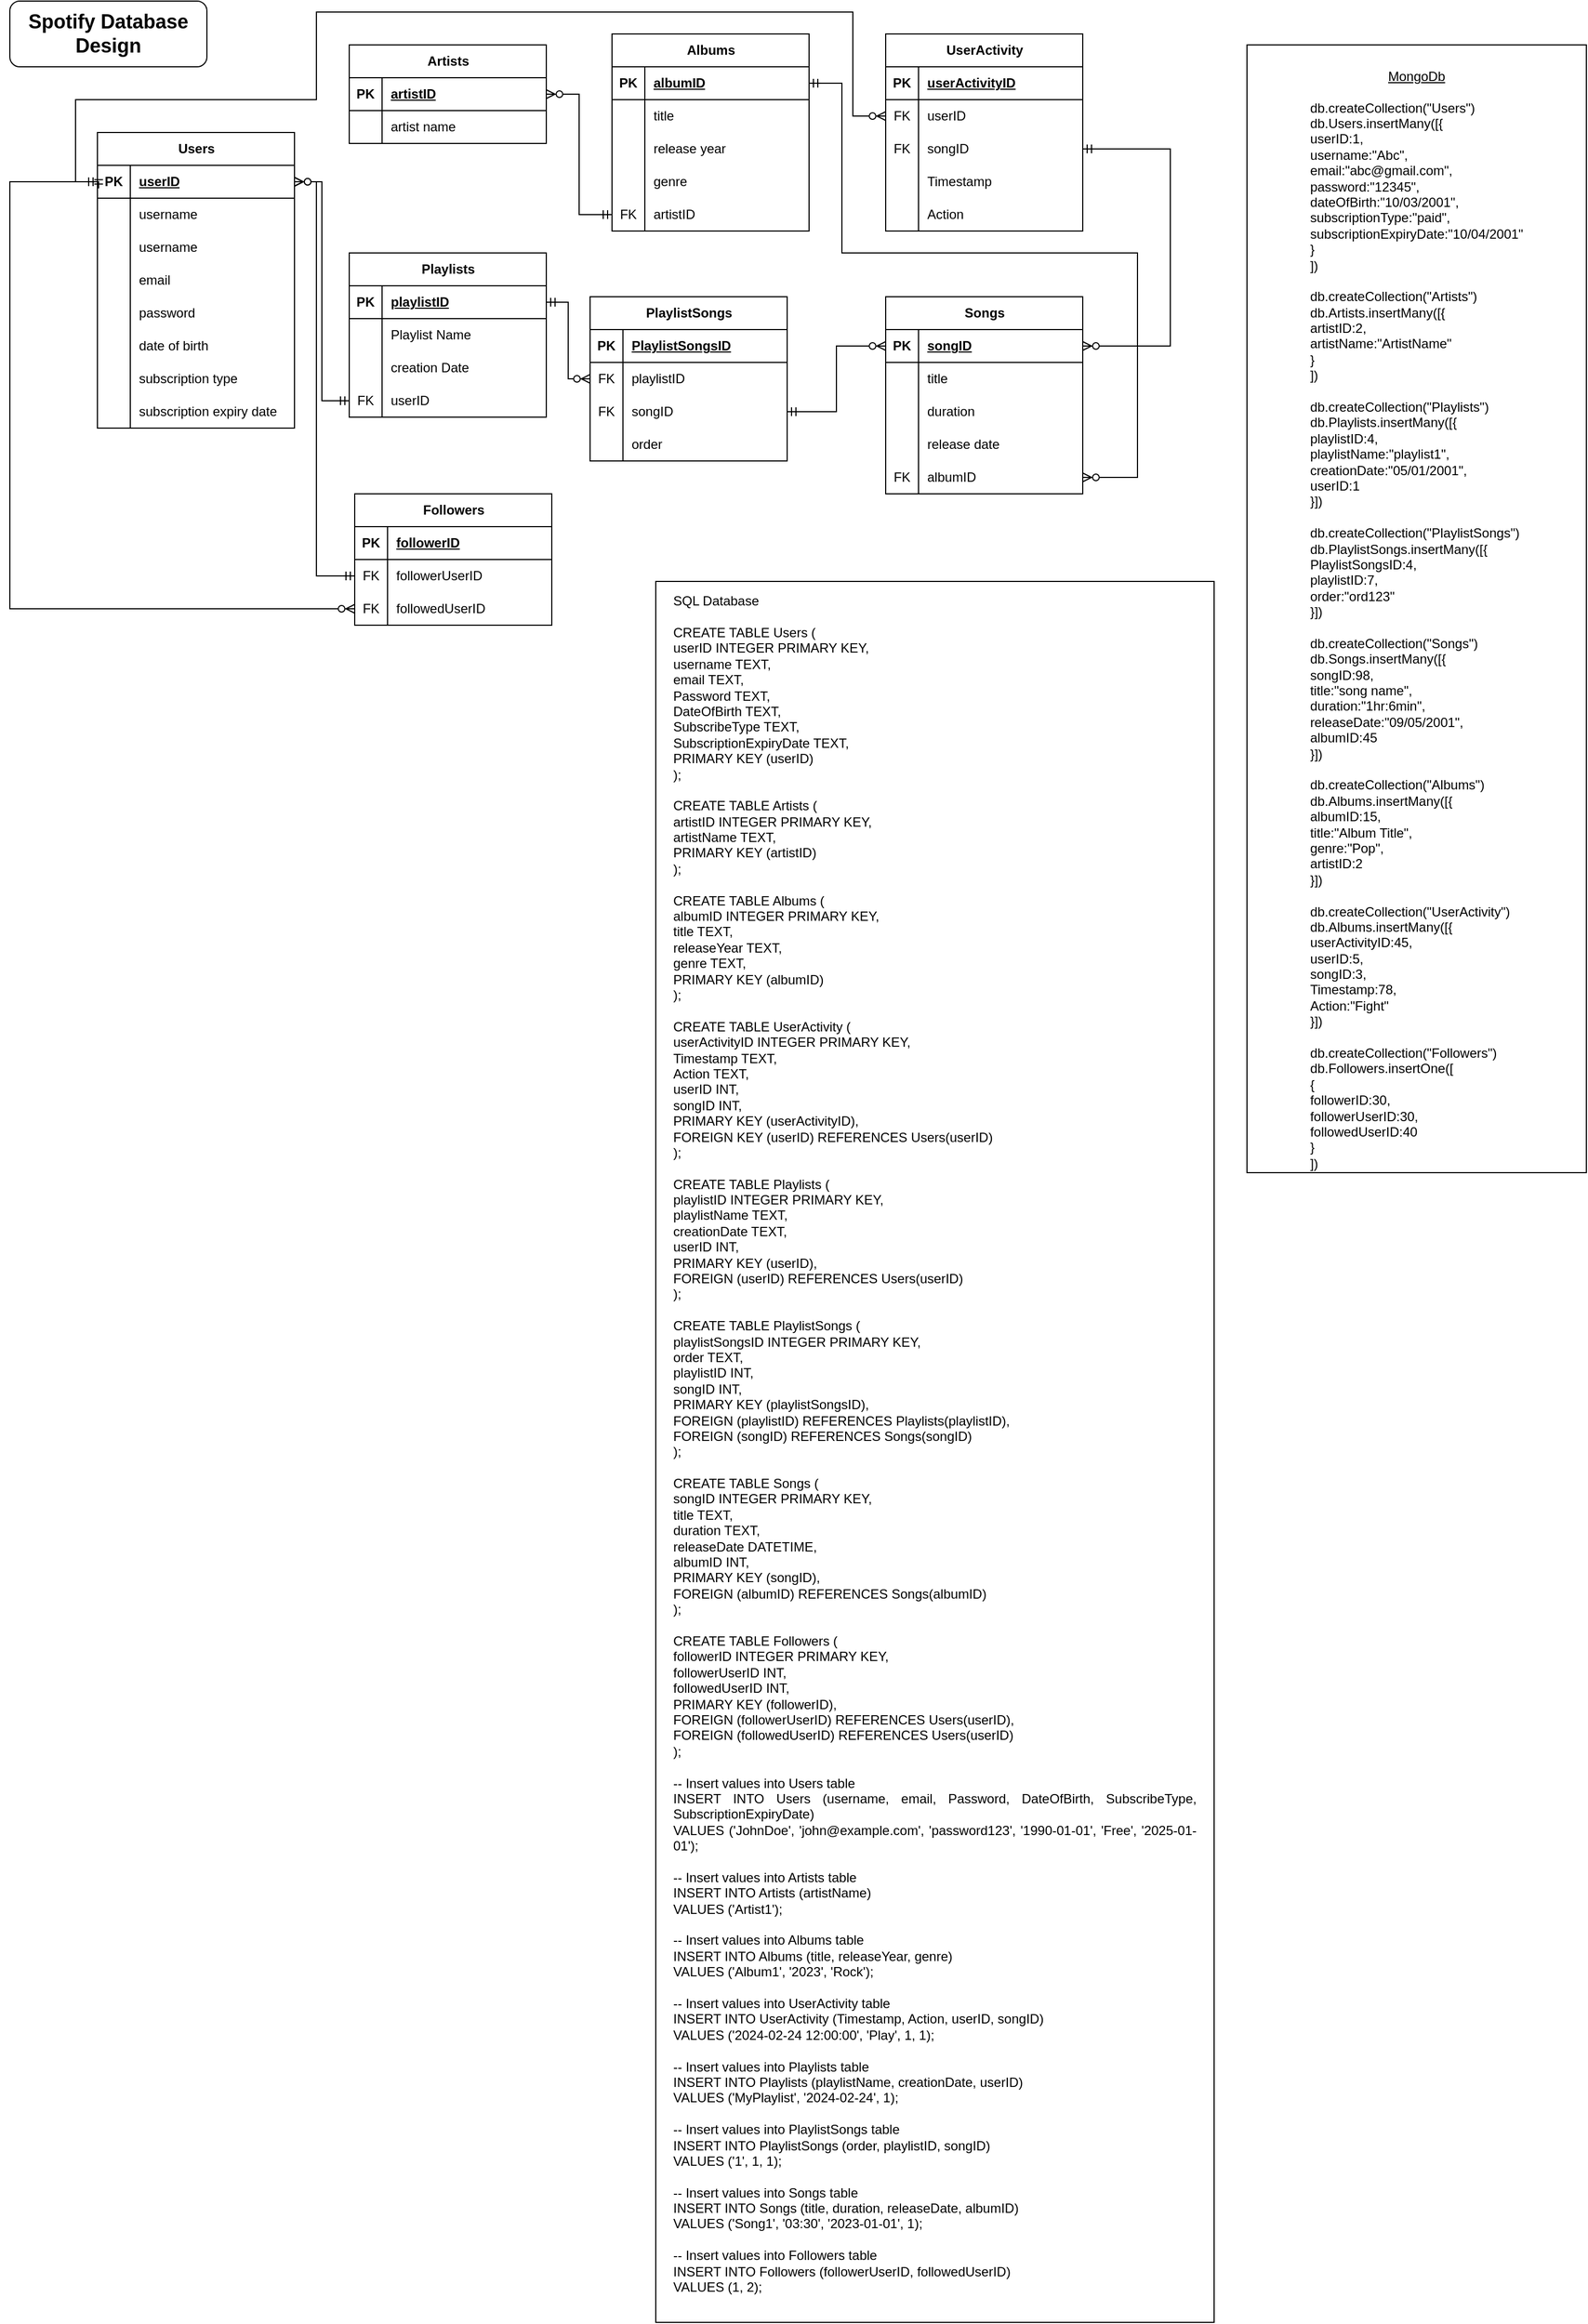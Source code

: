 <mxfile version="23.1.5" type="github">
  <diagram name="Page-1" id="4t8KHsEpkZeZFbgT9ssP">
    <mxGraphModel dx="3565" dy="2632" grid="1" gridSize="10" guides="1" tooltips="1" connect="1" arrows="1" fold="1" page="1" pageScale="1" pageWidth="850" pageHeight="1100" math="0" shadow="0">
      <root>
        <mxCell id="0" />
        <mxCell id="1" parent="0" />
        <mxCell id="dxOIFsozUT0sRsfs0KnF-1" value="" style="rounded=1;whiteSpace=wrap;html=1;" vertex="1" parent="1">
          <mxGeometry x="-1770" y="-2190" width="180" height="60" as="geometry" />
        </mxCell>
        <mxCell id="dxOIFsozUT0sRsfs0KnF-2" value="&lt;b&gt;&lt;font style=&quot;font-size: 18px;&quot;&gt;Spotify Database Design&lt;/font&gt;&lt;/b&gt;" style="text;html=1;align=center;verticalAlign=middle;whiteSpace=wrap;rounded=0;" vertex="1" parent="1">
          <mxGeometry x="-1755" y="-2175" width="150" height="30" as="geometry" />
        </mxCell>
        <mxCell id="dxOIFsozUT0sRsfs0KnF-3" value="Users" style="shape=table;startSize=30;container=1;collapsible=1;childLayout=tableLayout;fixedRows=1;rowLines=0;fontStyle=1;align=center;resizeLast=1;html=1;" vertex="1" parent="1">
          <mxGeometry x="-1690" y="-2070" width="180" height="270" as="geometry" />
        </mxCell>
        <mxCell id="dxOIFsozUT0sRsfs0KnF-4" value="" style="shape=tableRow;horizontal=0;startSize=0;swimlaneHead=0;swimlaneBody=0;fillColor=none;collapsible=0;dropTarget=0;points=[[0,0.5],[1,0.5]];portConstraint=eastwest;top=0;left=0;right=0;bottom=1;" vertex="1" parent="dxOIFsozUT0sRsfs0KnF-3">
          <mxGeometry y="30" width="180" height="30" as="geometry" />
        </mxCell>
        <mxCell id="dxOIFsozUT0sRsfs0KnF-5" value="PK" style="shape=partialRectangle;connectable=0;fillColor=none;top=0;left=0;bottom=0;right=0;fontStyle=1;overflow=hidden;whiteSpace=wrap;html=1;" vertex="1" parent="dxOIFsozUT0sRsfs0KnF-4">
          <mxGeometry width="30" height="30" as="geometry">
            <mxRectangle width="30" height="30" as="alternateBounds" />
          </mxGeometry>
        </mxCell>
        <mxCell id="dxOIFsozUT0sRsfs0KnF-6" value="userID" style="shape=partialRectangle;connectable=0;fillColor=none;top=0;left=0;bottom=0;right=0;align=left;spacingLeft=6;fontStyle=5;overflow=hidden;whiteSpace=wrap;html=1;" vertex="1" parent="dxOIFsozUT0sRsfs0KnF-4">
          <mxGeometry x="30" width="150" height="30" as="geometry">
            <mxRectangle width="150" height="30" as="alternateBounds" />
          </mxGeometry>
        </mxCell>
        <mxCell id="dxOIFsozUT0sRsfs0KnF-137" value="" style="shape=tableRow;horizontal=0;startSize=0;swimlaneHead=0;swimlaneBody=0;fillColor=none;collapsible=0;dropTarget=0;points=[[0,0.5],[1,0.5]];portConstraint=eastwest;top=0;left=0;right=0;bottom=0;" vertex="1" parent="dxOIFsozUT0sRsfs0KnF-3">
          <mxGeometry y="60" width="180" height="30" as="geometry" />
        </mxCell>
        <mxCell id="dxOIFsozUT0sRsfs0KnF-138" value="" style="shape=partialRectangle;connectable=0;fillColor=none;top=0;left=0;bottom=0;right=0;editable=1;overflow=hidden;whiteSpace=wrap;html=1;" vertex="1" parent="dxOIFsozUT0sRsfs0KnF-137">
          <mxGeometry width="30" height="30" as="geometry">
            <mxRectangle width="30" height="30" as="alternateBounds" />
          </mxGeometry>
        </mxCell>
        <mxCell id="dxOIFsozUT0sRsfs0KnF-139" value="username" style="shape=partialRectangle;connectable=0;fillColor=none;top=0;left=0;bottom=0;right=0;align=left;spacingLeft=6;overflow=hidden;whiteSpace=wrap;html=1;" vertex="1" parent="dxOIFsozUT0sRsfs0KnF-137">
          <mxGeometry x="30" width="150" height="30" as="geometry">
            <mxRectangle width="150" height="30" as="alternateBounds" />
          </mxGeometry>
        </mxCell>
        <mxCell id="dxOIFsozUT0sRsfs0KnF-7" value="" style="shape=tableRow;horizontal=0;startSize=0;swimlaneHead=0;swimlaneBody=0;fillColor=none;collapsible=0;dropTarget=0;points=[[0,0.5],[1,0.5]];portConstraint=eastwest;top=0;left=0;right=0;bottom=0;" vertex="1" parent="dxOIFsozUT0sRsfs0KnF-3">
          <mxGeometry y="90" width="180" height="30" as="geometry" />
        </mxCell>
        <mxCell id="dxOIFsozUT0sRsfs0KnF-8" value="" style="shape=partialRectangle;connectable=0;fillColor=none;top=0;left=0;bottom=0;right=0;editable=1;overflow=hidden;whiteSpace=wrap;html=1;" vertex="1" parent="dxOIFsozUT0sRsfs0KnF-7">
          <mxGeometry width="30" height="30" as="geometry">
            <mxRectangle width="30" height="30" as="alternateBounds" />
          </mxGeometry>
        </mxCell>
        <mxCell id="dxOIFsozUT0sRsfs0KnF-9" value="username" style="shape=partialRectangle;connectable=0;fillColor=none;top=0;left=0;bottom=0;right=0;align=left;spacingLeft=6;overflow=hidden;whiteSpace=wrap;html=1;" vertex="1" parent="dxOIFsozUT0sRsfs0KnF-7">
          <mxGeometry x="30" width="150" height="30" as="geometry">
            <mxRectangle width="150" height="30" as="alternateBounds" />
          </mxGeometry>
        </mxCell>
        <mxCell id="dxOIFsozUT0sRsfs0KnF-10" value="" style="shape=tableRow;horizontal=0;startSize=0;swimlaneHead=0;swimlaneBody=0;fillColor=none;collapsible=0;dropTarget=0;points=[[0,0.5],[1,0.5]];portConstraint=eastwest;top=0;left=0;right=0;bottom=0;" vertex="1" parent="dxOIFsozUT0sRsfs0KnF-3">
          <mxGeometry y="120" width="180" height="30" as="geometry" />
        </mxCell>
        <mxCell id="dxOIFsozUT0sRsfs0KnF-11" value="" style="shape=partialRectangle;connectable=0;fillColor=none;top=0;left=0;bottom=0;right=0;editable=1;overflow=hidden;whiteSpace=wrap;html=1;" vertex="1" parent="dxOIFsozUT0sRsfs0KnF-10">
          <mxGeometry width="30" height="30" as="geometry">
            <mxRectangle width="30" height="30" as="alternateBounds" />
          </mxGeometry>
        </mxCell>
        <mxCell id="dxOIFsozUT0sRsfs0KnF-12" value="email" style="shape=partialRectangle;connectable=0;fillColor=none;top=0;left=0;bottom=0;right=0;align=left;spacingLeft=6;overflow=hidden;whiteSpace=wrap;html=1;" vertex="1" parent="dxOIFsozUT0sRsfs0KnF-10">
          <mxGeometry x="30" width="150" height="30" as="geometry">
            <mxRectangle width="150" height="30" as="alternateBounds" />
          </mxGeometry>
        </mxCell>
        <mxCell id="dxOIFsozUT0sRsfs0KnF-13" value="" style="shape=tableRow;horizontal=0;startSize=0;swimlaneHead=0;swimlaneBody=0;fillColor=none;collapsible=0;dropTarget=0;points=[[0,0.5],[1,0.5]];portConstraint=eastwest;top=0;left=0;right=0;bottom=0;" vertex="1" parent="dxOIFsozUT0sRsfs0KnF-3">
          <mxGeometry y="150" width="180" height="30" as="geometry" />
        </mxCell>
        <mxCell id="dxOIFsozUT0sRsfs0KnF-14" value="" style="shape=partialRectangle;connectable=0;fillColor=none;top=0;left=0;bottom=0;right=0;editable=1;overflow=hidden;whiteSpace=wrap;html=1;" vertex="1" parent="dxOIFsozUT0sRsfs0KnF-13">
          <mxGeometry width="30" height="30" as="geometry">
            <mxRectangle width="30" height="30" as="alternateBounds" />
          </mxGeometry>
        </mxCell>
        <mxCell id="dxOIFsozUT0sRsfs0KnF-15" value="password" style="shape=partialRectangle;connectable=0;fillColor=none;top=0;left=0;bottom=0;right=0;align=left;spacingLeft=6;overflow=hidden;whiteSpace=wrap;html=1;" vertex="1" parent="dxOIFsozUT0sRsfs0KnF-13">
          <mxGeometry x="30" width="150" height="30" as="geometry">
            <mxRectangle width="150" height="30" as="alternateBounds" />
          </mxGeometry>
        </mxCell>
        <mxCell id="dxOIFsozUT0sRsfs0KnF-16" value="" style="shape=tableRow;horizontal=0;startSize=0;swimlaneHead=0;swimlaneBody=0;fillColor=none;collapsible=0;dropTarget=0;points=[[0,0.5],[1,0.5]];portConstraint=eastwest;top=0;left=0;right=0;bottom=0;" vertex="1" parent="dxOIFsozUT0sRsfs0KnF-3">
          <mxGeometry y="180" width="180" height="30" as="geometry" />
        </mxCell>
        <mxCell id="dxOIFsozUT0sRsfs0KnF-17" value="" style="shape=partialRectangle;connectable=0;fillColor=none;top=0;left=0;bottom=0;right=0;editable=1;overflow=hidden;whiteSpace=wrap;html=1;" vertex="1" parent="dxOIFsozUT0sRsfs0KnF-16">
          <mxGeometry width="30" height="30" as="geometry">
            <mxRectangle width="30" height="30" as="alternateBounds" />
          </mxGeometry>
        </mxCell>
        <mxCell id="dxOIFsozUT0sRsfs0KnF-18" value="date of birth" style="shape=partialRectangle;connectable=0;fillColor=none;top=0;left=0;bottom=0;right=0;align=left;spacingLeft=6;overflow=hidden;whiteSpace=wrap;html=1;" vertex="1" parent="dxOIFsozUT0sRsfs0KnF-16">
          <mxGeometry x="30" width="150" height="30" as="geometry">
            <mxRectangle width="150" height="30" as="alternateBounds" />
          </mxGeometry>
        </mxCell>
        <mxCell id="dxOIFsozUT0sRsfs0KnF-19" value="" style="shape=tableRow;horizontal=0;startSize=0;swimlaneHead=0;swimlaneBody=0;fillColor=none;collapsible=0;dropTarget=0;points=[[0,0.5],[1,0.5]];portConstraint=eastwest;top=0;left=0;right=0;bottom=0;" vertex="1" parent="dxOIFsozUT0sRsfs0KnF-3">
          <mxGeometry y="210" width="180" height="30" as="geometry" />
        </mxCell>
        <mxCell id="dxOIFsozUT0sRsfs0KnF-20" value="" style="shape=partialRectangle;connectable=0;fillColor=none;top=0;left=0;bottom=0;right=0;editable=1;overflow=hidden;whiteSpace=wrap;html=1;" vertex="1" parent="dxOIFsozUT0sRsfs0KnF-19">
          <mxGeometry width="30" height="30" as="geometry">
            <mxRectangle width="30" height="30" as="alternateBounds" />
          </mxGeometry>
        </mxCell>
        <mxCell id="dxOIFsozUT0sRsfs0KnF-21" value="subscription type" style="shape=partialRectangle;connectable=0;fillColor=none;top=0;left=0;bottom=0;right=0;align=left;spacingLeft=6;overflow=hidden;whiteSpace=wrap;html=1;" vertex="1" parent="dxOIFsozUT0sRsfs0KnF-19">
          <mxGeometry x="30" width="150" height="30" as="geometry">
            <mxRectangle width="150" height="30" as="alternateBounds" />
          </mxGeometry>
        </mxCell>
        <mxCell id="dxOIFsozUT0sRsfs0KnF-22" value="" style="shape=tableRow;horizontal=0;startSize=0;swimlaneHead=0;swimlaneBody=0;fillColor=none;collapsible=0;dropTarget=0;points=[[0,0.5],[1,0.5]];portConstraint=eastwest;top=0;left=0;right=0;bottom=0;" vertex="1" parent="dxOIFsozUT0sRsfs0KnF-3">
          <mxGeometry y="240" width="180" height="30" as="geometry" />
        </mxCell>
        <mxCell id="dxOIFsozUT0sRsfs0KnF-23" value="" style="shape=partialRectangle;connectable=0;fillColor=none;top=0;left=0;bottom=0;right=0;editable=1;overflow=hidden;whiteSpace=wrap;html=1;" vertex="1" parent="dxOIFsozUT0sRsfs0KnF-22">
          <mxGeometry width="30" height="30" as="geometry">
            <mxRectangle width="30" height="30" as="alternateBounds" />
          </mxGeometry>
        </mxCell>
        <mxCell id="dxOIFsozUT0sRsfs0KnF-24" value="subscription expiry date" style="shape=partialRectangle;connectable=0;fillColor=none;top=0;left=0;bottom=0;right=0;align=left;spacingLeft=6;overflow=hidden;whiteSpace=wrap;html=1;" vertex="1" parent="dxOIFsozUT0sRsfs0KnF-22">
          <mxGeometry x="30" width="150" height="30" as="geometry">
            <mxRectangle width="150" height="30" as="alternateBounds" />
          </mxGeometry>
        </mxCell>
        <mxCell id="dxOIFsozUT0sRsfs0KnF-25" value="Artists" style="shape=table;startSize=30;container=1;collapsible=1;childLayout=tableLayout;fixedRows=1;rowLines=0;fontStyle=1;align=center;resizeLast=1;html=1;" vertex="1" parent="1">
          <mxGeometry x="-1460" y="-2150" width="180" height="90" as="geometry" />
        </mxCell>
        <mxCell id="dxOIFsozUT0sRsfs0KnF-26" value="" style="shape=tableRow;horizontal=0;startSize=0;swimlaneHead=0;swimlaneBody=0;fillColor=none;collapsible=0;dropTarget=0;points=[[0,0.5],[1,0.5]];portConstraint=eastwest;top=0;left=0;right=0;bottom=1;" vertex="1" parent="dxOIFsozUT0sRsfs0KnF-25">
          <mxGeometry y="30" width="180" height="30" as="geometry" />
        </mxCell>
        <mxCell id="dxOIFsozUT0sRsfs0KnF-27" value="PK" style="shape=partialRectangle;connectable=0;fillColor=none;top=0;left=0;bottom=0;right=0;fontStyle=1;overflow=hidden;whiteSpace=wrap;html=1;" vertex="1" parent="dxOIFsozUT0sRsfs0KnF-26">
          <mxGeometry width="30" height="30" as="geometry">
            <mxRectangle width="30" height="30" as="alternateBounds" />
          </mxGeometry>
        </mxCell>
        <mxCell id="dxOIFsozUT0sRsfs0KnF-28" value="artistID" style="shape=partialRectangle;connectable=0;fillColor=none;top=0;left=0;bottom=0;right=0;align=left;spacingLeft=6;fontStyle=5;overflow=hidden;whiteSpace=wrap;html=1;" vertex="1" parent="dxOIFsozUT0sRsfs0KnF-26">
          <mxGeometry x="30" width="150" height="30" as="geometry">
            <mxRectangle width="150" height="30" as="alternateBounds" />
          </mxGeometry>
        </mxCell>
        <mxCell id="dxOIFsozUT0sRsfs0KnF-29" value="" style="shape=tableRow;horizontal=0;startSize=0;swimlaneHead=0;swimlaneBody=0;fillColor=none;collapsible=0;dropTarget=0;points=[[0,0.5],[1,0.5]];portConstraint=eastwest;top=0;left=0;right=0;bottom=0;" vertex="1" parent="dxOIFsozUT0sRsfs0KnF-25">
          <mxGeometry y="60" width="180" height="30" as="geometry" />
        </mxCell>
        <mxCell id="dxOIFsozUT0sRsfs0KnF-30" value="" style="shape=partialRectangle;connectable=0;fillColor=none;top=0;left=0;bottom=0;right=0;editable=1;overflow=hidden;whiteSpace=wrap;html=1;" vertex="1" parent="dxOIFsozUT0sRsfs0KnF-29">
          <mxGeometry width="30" height="30" as="geometry">
            <mxRectangle width="30" height="30" as="alternateBounds" />
          </mxGeometry>
        </mxCell>
        <mxCell id="dxOIFsozUT0sRsfs0KnF-31" value="artist name" style="shape=partialRectangle;connectable=0;fillColor=none;top=0;left=0;bottom=0;right=0;align=left;spacingLeft=6;overflow=hidden;whiteSpace=wrap;html=1;" vertex="1" parent="dxOIFsozUT0sRsfs0KnF-29">
          <mxGeometry x="30" width="150" height="30" as="geometry">
            <mxRectangle width="150" height="30" as="alternateBounds" />
          </mxGeometry>
        </mxCell>
        <mxCell id="dxOIFsozUT0sRsfs0KnF-38" value="Albums" style="shape=table;startSize=30;container=1;collapsible=1;childLayout=tableLayout;fixedRows=1;rowLines=0;fontStyle=1;align=center;resizeLast=1;html=1;" vertex="1" parent="1">
          <mxGeometry x="-1220" y="-2160" width="180" height="180" as="geometry" />
        </mxCell>
        <mxCell id="dxOIFsozUT0sRsfs0KnF-39" value="" style="shape=tableRow;horizontal=0;startSize=0;swimlaneHead=0;swimlaneBody=0;fillColor=none;collapsible=0;dropTarget=0;points=[[0,0.5],[1,0.5]];portConstraint=eastwest;top=0;left=0;right=0;bottom=1;" vertex="1" parent="dxOIFsozUT0sRsfs0KnF-38">
          <mxGeometry y="30" width="180" height="30" as="geometry" />
        </mxCell>
        <mxCell id="dxOIFsozUT0sRsfs0KnF-40" value="PK" style="shape=partialRectangle;connectable=0;fillColor=none;top=0;left=0;bottom=0;right=0;fontStyle=1;overflow=hidden;whiteSpace=wrap;html=1;" vertex="1" parent="dxOIFsozUT0sRsfs0KnF-39">
          <mxGeometry width="30" height="30" as="geometry">
            <mxRectangle width="30" height="30" as="alternateBounds" />
          </mxGeometry>
        </mxCell>
        <mxCell id="dxOIFsozUT0sRsfs0KnF-41" value="albumID" style="shape=partialRectangle;connectable=0;fillColor=none;top=0;left=0;bottom=0;right=0;align=left;spacingLeft=6;fontStyle=5;overflow=hidden;whiteSpace=wrap;html=1;" vertex="1" parent="dxOIFsozUT0sRsfs0KnF-39">
          <mxGeometry x="30" width="150" height="30" as="geometry">
            <mxRectangle width="150" height="30" as="alternateBounds" />
          </mxGeometry>
        </mxCell>
        <mxCell id="dxOIFsozUT0sRsfs0KnF-42" value="" style="shape=tableRow;horizontal=0;startSize=0;swimlaneHead=0;swimlaneBody=0;fillColor=none;collapsible=0;dropTarget=0;points=[[0,0.5],[1,0.5]];portConstraint=eastwest;top=0;left=0;right=0;bottom=0;" vertex="1" parent="dxOIFsozUT0sRsfs0KnF-38">
          <mxGeometry y="60" width="180" height="30" as="geometry" />
        </mxCell>
        <mxCell id="dxOIFsozUT0sRsfs0KnF-43" value="" style="shape=partialRectangle;connectable=0;fillColor=none;top=0;left=0;bottom=0;right=0;editable=1;overflow=hidden;whiteSpace=wrap;html=1;" vertex="1" parent="dxOIFsozUT0sRsfs0KnF-42">
          <mxGeometry width="30" height="30" as="geometry">
            <mxRectangle width="30" height="30" as="alternateBounds" />
          </mxGeometry>
        </mxCell>
        <mxCell id="dxOIFsozUT0sRsfs0KnF-44" value="title&amp;nbsp;" style="shape=partialRectangle;connectable=0;fillColor=none;top=0;left=0;bottom=0;right=0;align=left;spacingLeft=6;overflow=hidden;whiteSpace=wrap;html=1;" vertex="1" parent="dxOIFsozUT0sRsfs0KnF-42">
          <mxGeometry x="30" width="150" height="30" as="geometry">
            <mxRectangle width="150" height="30" as="alternateBounds" />
          </mxGeometry>
        </mxCell>
        <mxCell id="dxOIFsozUT0sRsfs0KnF-45" value="" style="shape=tableRow;horizontal=0;startSize=0;swimlaneHead=0;swimlaneBody=0;fillColor=none;collapsible=0;dropTarget=0;points=[[0,0.5],[1,0.5]];portConstraint=eastwest;top=0;left=0;right=0;bottom=0;" vertex="1" parent="dxOIFsozUT0sRsfs0KnF-38">
          <mxGeometry y="90" width="180" height="30" as="geometry" />
        </mxCell>
        <mxCell id="dxOIFsozUT0sRsfs0KnF-46" value="" style="shape=partialRectangle;connectable=0;fillColor=none;top=0;left=0;bottom=0;right=0;editable=1;overflow=hidden;whiteSpace=wrap;html=1;" vertex="1" parent="dxOIFsozUT0sRsfs0KnF-45">
          <mxGeometry width="30" height="30" as="geometry">
            <mxRectangle width="30" height="30" as="alternateBounds" />
          </mxGeometry>
        </mxCell>
        <mxCell id="dxOIFsozUT0sRsfs0KnF-47" value="release year" style="shape=partialRectangle;connectable=0;fillColor=none;top=0;left=0;bottom=0;right=0;align=left;spacingLeft=6;overflow=hidden;whiteSpace=wrap;html=1;" vertex="1" parent="dxOIFsozUT0sRsfs0KnF-45">
          <mxGeometry x="30" width="150" height="30" as="geometry">
            <mxRectangle width="150" height="30" as="alternateBounds" />
          </mxGeometry>
        </mxCell>
        <mxCell id="dxOIFsozUT0sRsfs0KnF-48" value="" style="shape=tableRow;horizontal=0;startSize=0;swimlaneHead=0;swimlaneBody=0;fillColor=none;collapsible=0;dropTarget=0;points=[[0,0.5],[1,0.5]];portConstraint=eastwest;top=0;left=0;right=0;bottom=0;" vertex="1" parent="dxOIFsozUT0sRsfs0KnF-38">
          <mxGeometry y="120" width="180" height="30" as="geometry" />
        </mxCell>
        <mxCell id="dxOIFsozUT0sRsfs0KnF-49" value="" style="shape=partialRectangle;connectable=0;fillColor=none;top=0;left=0;bottom=0;right=0;editable=1;overflow=hidden;whiteSpace=wrap;html=1;" vertex="1" parent="dxOIFsozUT0sRsfs0KnF-48">
          <mxGeometry width="30" height="30" as="geometry">
            <mxRectangle width="30" height="30" as="alternateBounds" />
          </mxGeometry>
        </mxCell>
        <mxCell id="dxOIFsozUT0sRsfs0KnF-50" value="genre" style="shape=partialRectangle;connectable=0;fillColor=none;top=0;left=0;bottom=0;right=0;align=left;spacingLeft=6;overflow=hidden;whiteSpace=wrap;html=1;" vertex="1" parent="dxOIFsozUT0sRsfs0KnF-48">
          <mxGeometry x="30" width="150" height="30" as="geometry">
            <mxRectangle width="150" height="30" as="alternateBounds" />
          </mxGeometry>
        </mxCell>
        <mxCell id="dxOIFsozUT0sRsfs0KnF-51" value="" style="shape=tableRow;horizontal=0;startSize=0;swimlaneHead=0;swimlaneBody=0;fillColor=none;collapsible=0;dropTarget=0;points=[[0,0.5],[1,0.5]];portConstraint=eastwest;top=0;left=0;right=0;bottom=0;" vertex="1" parent="dxOIFsozUT0sRsfs0KnF-38">
          <mxGeometry y="150" width="180" height="30" as="geometry" />
        </mxCell>
        <mxCell id="dxOIFsozUT0sRsfs0KnF-52" value="FK" style="shape=partialRectangle;connectable=0;fillColor=none;top=0;left=0;bottom=0;right=0;editable=1;overflow=hidden;whiteSpace=wrap;html=1;" vertex="1" parent="dxOIFsozUT0sRsfs0KnF-51">
          <mxGeometry width="30" height="30" as="geometry">
            <mxRectangle width="30" height="30" as="alternateBounds" />
          </mxGeometry>
        </mxCell>
        <mxCell id="dxOIFsozUT0sRsfs0KnF-53" value="artistID" style="shape=partialRectangle;connectable=0;fillColor=none;top=0;left=0;bottom=0;right=0;align=left;spacingLeft=6;overflow=hidden;whiteSpace=wrap;html=1;" vertex="1" parent="dxOIFsozUT0sRsfs0KnF-51">
          <mxGeometry x="30" width="150" height="30" as="geometry">
            <mxRectangle width="150" height="30" as="alternateBounds" />
          </mxGeometry>
        </mxCell>
        <mxCell id="dxOIFsozUT0sRsfs0KnF-54" value="Songs" style="shape=table;startSize=30;container=1;collapsible=1;childLayout=tableLayout;fixedRows=1;rowLines=0;fontStyle=1;align=center;resizeLast=1;html=1;" vertex="1" parent="1">
          <mxGeometry x="-970" y="-1920" width="180" height="180" as="geometry" />
        </mxCell>
        <mxCell id="dxOIFsozUT0sRsfs0KnF-55" value="" style="shape=tableRow;horizontal=0;startSize=0;swimlaneHead=0;swimlaneBody=0;fillColor=none;collapsible=0;dropTarget=0;points=[[0,0.5],[1,0.5]];portConstraint=eastwest;top=0;left=0;right=0;bottom=1;" vertex="1" parent="dxOIFsozUT0sRsfs0KnF-54">
          <mxGeometry y="30" width="180" height="30" as="geometry" />
        </mxCell>
        <mxCell id="dxOIFsozUT0sRsfs0KnF-56" value="PK" style="shape=partialRectangle;connectable=0;fillColor=none;top=0;left=0;bottom=0;right=0;fontStyle=1;overflow=hidden;whiteSpace=wrap;html=1;" vertex="1" parent="dxOIFsozUT0sRsfs0KnF-55">
          <mxGeometry width="30" height="30" as="geometry">
            <mxRectangle width="30" height="30" as="alternateBounds" />
          </mxGeometry>
        </mxCell>
        <mxCell id="dxOIFsozUT0sRsfs0KnF-57" value="songID" style="shape=partialRectangle;connectable=0;fillColor=none;top=0;left=0;bottom=0;right=0;align=left;spacingLeft=6;fontStyle=5;overflow=hidden;whiteSpace=wrap;html=1;" vertex="1" parent="dxOIFsozUT0sRsfs0KnF-55">
          <mxGeometry x="30" width="150" height="30" as="geometry">
            <mxRectangle width="150" height="30" as="alternateBounds" />
          </mxGeometry>
        </mxCell>
        <mxCell id="dxOIFsozUT0sRsfs0KnF-58" value="" style="shape=tableRow;horizontal=0;startSize=0;swimlaneHead=0;swimlaneBody=0;fillColor=none;collapsible=0;dropTarget=0;points=[[0,0.5],[1,0.5]];portConstraint=eastwest;top=0;left=0;right=0;bottom=0;" vertex="1" parent="dxOIFsozUT0sRsfs0KnF-54">
          <mxGeometry y="60" width="180" height="30" as="geometry" />
        </mxCell>
        <mxCell id="dxOIFsozUT0sRsfs0KnF-59" value="" style="shape=partialRectangle;connectable=0;fillColor=none;top=0;left=0;bottom=0;right=0;editable=1;overflow=hidden;whiteSpace=wrap;html=1;" vertex="1" parent="dxOIFsozUT0sRsfs0KnF-58">
          <mxGeometry width="30" height="30" as="geometry">
            <mxRectangle width="30" height="30" as="alternateBounds" />
          </mxGeometry>
        </mxCell>
        <mxCell id="dxOIFsozUT0sRsfs0KnF-60" value="title" style="shape=partialRectangle;connectable=0;fillColor=none;top=0;left=0;bottom=0;right=0;align=left;spacingLeft=6;overflow=hidden;whiteSpace=wrap;html=1;" vertex="1" parent="dxOIFsozUT0sRsfs0KnF-58">
          <mxGeometry x="30" width="150" height="30" as="geometry">
            <mxRectangle width="150" height="30" as="alternateBounds" />
          </mxGeometry>
        </mxCell>
        <mxCell id="dxOIFsozUT0sRsfs0KnF-61" value="" style="shape=tableRow;horizontal=0;startSize=0;swimlaneHead=0;swimlaneBody=0;fillColor=none;collapsible=0;dropTarget=0;points=[[0,0.5],[1,0.5]];portConstraint=eastwest;top=0;left=0;right=0;bottom=0;" vertex="1" parent="dxOIFsozUT0sRsfs0KnF-54">
          <mxGeometry y="90" width="180" height="30" as="geometry" />
        </mxCell>
        <mxCell id="dxOIFsozUT0sRsfs0KnF-62" value="" style="shape=partialRectangle;connectable=0;fillColor=none;top=0;left=0;bottom=0;right=0;editable=1;overflow=hidden;whiteSpace=wrap;html=1;" vertex="1" parent="dxOIFsozUT0sRsfs0KnF-61">
          <mxGeometry width="30" height="30" as="geometry">
            <mxRectangle width="30" height="30" as="alternateBounds" />
          </mxGeometry>
        </mxCell>
        <mxCell id="dxOIFsozUT0sRsfs0KnF-63" value="duration" style="shape=partialRectangle;connectable=0;fillColor=none;top=0;left=0;bottom=0;right=0;align=left;spacingLeft=6;overflow=hidden;whiteSpace=wrap;html=1;" vertex="1" parent="dxOIFsozUT0sRsfs0KnF-61">
          <mxGeometry x="30" width="150" height="30" as="geometry">
            <mxRectangle width="150" height="30" as="alternateBounds" />
          </mxGeometry>
        </mxCell>
        <mxCell id="dxOIFsozUT0sRsfs0KnF-64" value="" style="shape=tableRow;horizontal=0;startSize=0;swimlaneHead=0;swimlaneBody=0;fillColor=none;collapsible=0;dropTarget=0;points=[[0,0.5],[1,0.5]];portConstraint=eastwest;top=0;left=0;right=0;bottom=0;" vertex="1" parent="dxOIFsozUT0sRsfs0KnF-54">
          <mxGeometry y="120" width="180" height="30" as="geometry" />
        </mxCell>
        <mxCell id="dxOIFsozUT0sRsfs0KnF-65" value="" style="shape=partialRectangle;connectable=0;fillColor=none;top=0;left=0;bottom=0;right=0;editable=1;overflow=hidden;whiteSpace=wrap;html=1;" vertex="1" parent="dxOIFsozUT0sRsfs0KnF-64">
          <mxGeometry width="30" height="30" as="geometry">
            <mxRectangle width="30" height="30" as="alternateBounds" />
          </mxGeometry>
        </mxCell>
        <mxCell id="dxOIFsozUT0sRsfs0KnF-66" value="release date" style="shape=partialRectangle;connectable=0;fillColor=none;top=0;left=0;bottom=0;right=0;align=left;spacingLeft=6;overflow=hidden;whiteSpace=wrap;html=1;" vertex="1" parent="dxOIFsozUT0sRsfs0KnF-64">
          <mxGeometry x="30" width="150" height="30" as="geometry">
            <mxRectangle width="150" height="30" as="alternateBounds" />
          </mxGeometry>
        </mxCell>
        <mxCell id="dxOIFsozUT0sRsfs0KnF-67" value="" style="shape=tableRow;horizontal=0;startSize=0;swimlaneHead=0;swimlaneBody=0;fillColor=none;collapsible=0;dropTarget=0;points=[[0,0.5],[1,0.5]];portConstraint=eastwest;top=0;left=0;right=0;bottom=0;" vertex="1" parent="dxOIFsozUT0sRsfs0KnF-54">
          <mxGeometry y="150" width="180" height="30" as="geometry" />
        </mxCell>
        <mxCell id="dxOIFsozUT0sRsfs0KnF-68" value="FK" style="shape=partialRectangle;connectable=0;fillColor=none;top=0;left=0;bottom=0;right=0;editable=1;overflow=hidden;whiteSpace=wrap;html=1;" vertex="1" parent="dxOIFsozUT0sRsfs0KnF-67">
          <mxGeometry width="30" height="30" as="geometry">
            <mxRectangle width="30" height="30" as="alternateBounds" />
          </mxGeometry>
        </mxCell>
        <mxCell id="dxOIFsozUT0sRsfs0KnF-69" value="albumID" style="shape=partialRectangle;connectable=0;fillColor=none;top=0;left=0;bottom=0;right=0;align=left;spacingLeft=6;overflow=hidden;whiteSpace=wrap;html=1;" vertex="1" parent="dxOIFsozUT0sRsfs0KnF-67">
          <mxGeometry x="30" width="150" height="30" as="geometry">
            <mxRectangle width="150" height="30" as="alternateBounds" />
          </mxGeometry>
        </mxCell>
        <mxCell id="dxOIFsozUT0sRsfs0KnF-70" value="Playlists" style="shape=table;startSize=30;container=1;collapsible=1;childLayout=tableLayout;fixedRows=1;rowLines=0;fontStyle=1;align=center;resizeLast=1;html=1;" vertex="1" parent="1">
          <mxGeometry x="-1460" y="-1960" width="180" height="150" as="geometry" />
        </mxCell>
        <mxCell id="dxOIFsozUT0sRsfs0KnF-71" value="" style="shape=tableRow;horizontal=0;startSize=0;swimlaneHead=0;swimlaneBody=0;fillColor=none;collapsible=0;dropTarget=0;points=[[0,0.5],[1,0.5]];portConstraint=eastwest;top=0;left=0;right=0;bottom=1;" vertex="1" parent="dxOIFsozUT0sRsfs0KnF-70">
          <mxGeometry y="30" width="180" height="30" as="geometry" />
        </mxCell>
        <mxCell id="dxOIFsozUT0sRsfs0KnF-72" value="PK" style="shape=partialRectangle;connectable=0;fillColor=none;top=0;left=0;bottom=0;right=0;fontStyle=1;overflow=hidden;whiteSpace=wrap;html=1;" vertex="1" parent="dxOIFsozUT0sRsfs0KnF-71">
          <mxGeometry width="30" height="30" as="geometry">
            <mxRectangle width="30" height="30" as="alternateBounds" />
          </mxGeometry>
        </mxCell>
        <mxCell id="dxOIFsozUT0sRsfs0KnF-73" value="playlistID" style="shape=partialRectangle;connectable=0;fillColor=none;top=0;left=0;bottom=0;right=0;align=left;spacingLeft=6;fontStyle=5;overflow=hidden;whiteSpace=wrap;html=1;" vertex="1" parent="dxOIFsozUT0sRsfs0KnF-71">
          <mxGeometry x="30" width="150" height="30" as="geometry">
            <mxRectangle width="150" height="30" as="alternateBounds" />
          </mxGeometry>
        </mxCell>
        <mxCell id="dxOIFsozUT0sRsfs0KnF-74" value="" style="shape=tableRow;horizontal=0;startSize=0;swimlaneHead=0;swimlaneBody=0;fillColor=none;collapsible=0;dropTarget=0;points=[[0,0.5],[1,0.5]];portConstraint=eastwest;top=0;left=0;right=0;bottom=0;" vertex="1" parent="dxOIFsozUT0sRsfs0KnF-70">
          <mxGeometry y="60" width="180" height="30" as="geometry" />
        </mxCell>
        <mxCell id="dxOIFsozUT0sRsfs0KnF-75" value="" style="shape=partialRectangle;connectable=0;fillColor=none;top=0;left=0;bottom=0;right=0;editable=1;overflow=hidden;whiteSpace=wrap;html=1;" vertex="1" parent="dxOIFsozUT0sRsfs0KnF-74">
          <mxGeometry width="30" height="30" as="geometry">
            <mxRectangle width="30" height="30" as="alternateBounds" />
          </mxGeometry>
        </mxCell>
        <mxCell id="dxOIFsozUT0sRsfs0KnF-76" value="Playlist Name" style="shape=partialRectangle;connectable=0;fillColor=none;top=0;left=0;bottom=0;right=0;align=left;spacingLeft=6;overflow=hidden;whiteSpace=wrap;html=1;" vertex="1" parent="dxOIFsozUT0sRsfs0KnF-74">
          <mxGeometry x="30" width="150" height="30" as="geometry">
            <mxRectangle width="150" height="30" as="alternateBounds" />
          </mxGeometry>
        </mxCell>
        <mxCell id="dxOIFsozUT0sRsfs0KnF-77" value="" style="shape=tableRow;horizontal=0;startSize=0;swimlaneHead=0;swimlaneBody=0;fillColor=none;collapsible=0;dropTarget=0;points=[[0,0.5],[1,0.5]];portConstraint=eastwest;top=0;left=0;right=0;bottom=0;" vertex="1" parent="dxOIFsozUT0sRsfs0KnF-70">
          <mxGeometry y="90" width="180" height="30" as="geometry" />
        </mxCell>
        <mxCell id="dxOIFsozUT0sRsfs0KnF-78" value="" style="shape=partialRectangle;connectable=0;fillColor=none;top=0;left=0;bottom=0;right=0;editable=1;overflow=hidden;whiteSpace=wrap;html=1;" vertex="1" parent="dxOIFsozUT0sRsfs0KnF-77">
          <mxGeometry width="30" height="30" as="geometry">
            <mxRectangle width="30" height="30" as="alternateBounds" />
          </mxGeometry>
        </mxCell>
        <mxCell id="dxOIFsozUT0sRsfs0KnF-79" value="creation Date" style="shape=partialRectangle;connectable=0;fillColor=none;top=0;left=0;bottom=0;right=0;align=left;spacingLeft=6;overflow=hidden;whiteSpace=wrap;html=1;" vertex="1" parent="dxOIFsozUT0sRsfs0KnF-77">
          <mxGeometry x="30" width="150" height="30" as="geometry">
            <mxRectangle width="150" height="30" as="alternateBounds" />
          </mxGeometry>
        </mxCell>
        <mxCell id="dxOIFsozUT0sRsfs0KnF-80" value="" style="shape=tableRow;horizontal=0;startSize=0;swimlaneHead=0;swimlaneBody=0;fillColor=none;collapsible=0;dropTarget=0;points=[[0,0.5],[1,0.5]];portConstraint=eastwest;top=0;left=0;right=0;bottom=0;" vertex="1" parent="dxOIFsozUT0sRsfs0KnF-70">
          <mxGeometry y="120" width="180" height="30" as="geometry" />
        </mxCell>
        <mxCell id="dxOIFsozUT0sRsfs0KnF-81" value="FK" style="shape=partialRectangle;connectable=0;fillColor=none;top=0;left=0;bottom=0;right=0;editable=1;overflow=hidden;whiteSpace=wrap;html=1;" vertex="1" parent="dxOIFsozUT0sRsfs0KnF-80">
          <mxGeometry width="30" height="30" as="geometry">
            <mxRectangle width="30" height="30" as="alternateBounds" />
          </mxGeometry>
        </mxCell>
        <mxCell id="dxOIFsozUT0sRsfs0KnF-82" value="userID" style="shape=partialRectangle;connectable=0;fillColor=none;top=0;left=0;bottom=0;right=0;align=left;spacingLeft=6;overflow=hidden;whiteSpace=wrap;html=1;" vertex="1" parent="dxOIFsozUT0sRsfs0KnF-80">
          <mxGeometry x="30" width="150" height="30" as="geometry">
            <mxRectangle width="150" height="30" as="alternateBounds" />
          </mxGeometry>
        </mxCell>
        <mxCell id="dxOIFsozUT0sRsfs0KnF-83" value="PlaylistSongs" style="shape=table;startSize=30;container=1;collapsible=1;childLayout=tableLayout;fixedRows=1;rowLines=0;fontStyle=1;align=center;resizeLast=1;html=1;" vertex="1" parent="1">
          <mxGeometry x="-1240" y="-1920" width="180" height="150" as="geometry" />
        </mxCell>
        <mxCell id="dxOIFsozUT0sRsfs0KnF-84" value="" style="shape=tableRow;horizontal=0;startSize=0;swimlaneHead=0;swimlaneBody=0;fillColor=none;collapsible=0;dropTarget=0;points=[[0,0.5],[1,0.5]];portConstraint=eastwest;top=0;left=0;right=0;bottom=1;" vertex="1" parent="dxOIFsozUT0sRsfs0KnF-83">
          <mxGeometry y="30" width="180" height="30" as="geometry" />
        </mxCell>
        <mxCell id="dxOIFsozUT0sRsfs0KnF-85" value="PK" style="shape=partialRectangle;connectable=0;fillColor=none;top=0;left=0;bottom=0;right=0;fontStyle=1;overflow=hidden;whiteSpace=wrap;html=1;" vertex="1" parent="dxOIFsozUT0sRsfs0KnF-84">
          <mxGeometry width="30" height="30" as="geometry">
            <mxRectangle width="30" height="30" as="alternateBounds" />
          </mxGeometry>
        </mxCell>
        <mxCell id="dxOIFsozUT0sRsfs0KnF-86" value="PlaylistSongsID" style="shape=partialRectangle;connectable=0;fillColor=none;top=0;left=0;bottom=0;right=0;align=left;spacingLeft=6;fontStyle=5;overflow=hidden;whiteSpace=wrap;html=1;" vertex="1" parent="dxOIFsozUT0sRsfs0KnF-84">
          <mxGeometry x="30" width="150" height="30" as="geometry">
            <mxRectangle width="150" height="30" as="alternateBounds" />
          </mxGeometry>
        </mxCell>
        <mxCell id="dxOIFsozUT0sRsfs0KnF-87" value="" style="shape=tableRow;horizontal=0;startSize=0;swimlaneHead=0;swimlaneBody=0;fillColor=none;collapsible=0;dropTarget=0;points=[[0,0.5],[1,0.5]];portConstraint=eastwest;top=0;left=0;right=0;bottom=0;" vertex="1" parent="dxOIFsozUT0sRsfs0KnF-83">
          <mxGeometry y="60" width="180" height="30" as="geometry" />
        </mxCell>
        <mxCell id="dxOIFsozUT0sRsfs0KnF-88" value="FK" style="shape=partialRectangle;connectable=0;fillColor=none;top=0;left=0;bottom=0;right=0;editable=1;overflow=hidden;whiteSpace=wrap;html=1;" vertex="1" parent="dxOIFsozUT0sRsfs0KnF-87">
          <mxGeometry width="30" height="30" as="geometry">
            <mxRectangle width="30" height="30" as="alternateBounds" />
          </mxGeometry>
        </mxCell>
        <mxCell id="dxOIFsozUT0sRsfs0KnF-89" value="playlistID" style="shape=partialRectangle;connectable=0;fillColor=none;top=0;left=0;bottom=0;right=0;align=left;spacingLeft=6;overflow=hidden;whiteSpace=wrap;html=1;" vertex="1" parent="dxOIFsozUT0sRsfs0KnF-87">
          <mxGeometry x="30" width="150" height="30" as="geometry">
            <mxRectangle width="150" height="30" as="alternateBounds" />
          </mxGeometry>
        </mxCell>
        <mxCell id="dxOIFsozUT0sRsfs0KnF-90" value="" style="shape=tableRow;horizontal=0;startSize=0;swimlaneHead=0;swimlaneBody=0;fillColor=none;collapsible=0;dropTarget=0;points=[[0,0.5],[1,0.5]];portConstraint=eastwest;top=0;left=0;right=0;bottom=0;" vertex="1" parent="dxOIFsozUT0sRsfs0KnF-83">
          <mxGeometry y="90" width="180" height="30" as="geometry" />
        </mxCell>
        <mxCell id="dxOIFsozUT0sRsfs0KnF-91" value="FK" style="shape=partialRectangle;connectable=0;fillColor=none;top=0;left=0;bottom=0;right=0;editable=1;overflow=hidden;whiteSpace=wrap;html=1;" vertex="1" parent="dxOIFsozUT0sRsfs0KnF-90">
          <mxGeometry width="30" height="30" as="geometry">
            <mxRectangle width="30" height="30" as="alternateBounds" />
          </mxGeometry>
        </mxCell>
        <mxCell id="dxOIFsozUT0sRsfs0KnF-92" value="songID" style="shape=partialRectangle;connectable=0;fillColor=none;top=0;left=0;bottom=0;right=0;align=left;spacingLeft=6;overflow=hidden;whiteSpace=wrap;html=1;" vertex="1" parent="dxOIFsozUT0sRsfs0KnF-90">
          <mxGeometry x="30" width="150" height="30" as="geometry">
            <mxRectangle width="150" height="30" as="alternateBounds" />
          </mxGeometry>
        </mxCell>
        <mxCell id="dxOIFsozUT0sRsfs0KnF-93" value="" style="shape=tableRow;horizontal=0;startSize=0;swimlaneHead=0;swimlaneBody=0;fillColor=none;collapsible=0;dropTarget=0;points=[[0,0.5],[1,0.5]];portConstraint=eastwest;top=0;left=0;right=0;bottom=0;" vertex="1" parent="dxOIFsozUT0sRsfs0KnF-83">
          <mxGeometry y="120" width="180" height="30" as="geometry" />
        </mxCell>
        <mxCell id="dxOIFsozUT0sRsfs0KnF-94" value="" style="shape=partialRectangle;connectable=0;fillColor=none;top=0;left=0;bottom=0;right=0;editable=1;overflow=hidden;whiteSpace=wrap;html=1;" vertex="1" parent="dxOIFsozUT0sRsfs0KnF-93">
          <mxGeometry width="30" height="30" as="geometry">
            <mxRectangle width="30" height="30" as="alternateBounds" />
          </mxGeometry>
        </mxCell>
        <mxCell id="dxOIFsozUT0sRsfs0KnF-95" value="order" style="shape=partialRectangle;connectable=0;fillColor=none;top=0;left=0;bottom=0;right=0;align=left;spacingLeft=6;overflow=hidden;whiteSpace=wrap;html=1;" vertex="1" parent="dxOIFsozUT0sRsfs0KnF-93">
          <mxGeometry x="30" width="150" height="30" as="geometry">
            <mxRectangle width="150" height="30" as="alternateBounds" />
          </mxGeometry>
        </mxCell>
        <mxCell id="dxOIFsozUT0sRsfs0KnF-96" value="UserActivity" style="shape=table;startSize=30;container=1;collapsible=1;childLayout=tableLayout;fixedRows=1;rowLines=0;fontStyle=1;align=center;resizeLast=1;html=1;" vertex="1" parent="1">
          <mxGeometry x="-970" y="-2160" width="180" height="180" as="geometry" />
        </mxCell>
        <mxCell id="dxOIFsozUT0sRsfs0KnF-97" value="" style="shape=tableRow;horizontal=0;startSize=0;swimlaneHead=0;swimlaneBody=0;fillColor=none;collapsible=0;dropTarget=0;points=[[0,0.5],[1,0.5]];portConstraint=eastwest;top=0;left=0;right=0;bottom=1;" vertex="1" parent="dxOIFsozUT0sRsfs0KnF-96">
          <mxGeometry y="30" width="180" height="30" as="geometry" />
        </mxCell>
        <mxCell id="dxOIFsozUT0sRsfs0KnF-98" value="PK" style="shape=partialRectangle;connectable=0;fillColor=none;top=0;left=0;bottom=0;right=0;fontStyle=1;overflow=hidden;whiteSpace=wrap;html=1;" vertex="1" parent="dxOIFsozUT0sRsfs0KnF-97">
          <mxGeometry width="30" height="30" as="geometry">
            <mxRectangle width="30" height="30" as="alternateBounds" />
          </mxGeometry>
        </mxCell>
        <mxCell id="dxOIFsozUT0sRsfs0KnF-99" value="userActivityID" style="shape=partialRectangle;connectable=0;fillColor=none;top=0;left=0;bottom=0;right=0;align=left;spacingLeft=6;fontStyle=5;overflow=hidden;whiteSpace=wrap;html=1;" vertex="1" parent="dxOIFsozUT0sRsfs0KnF-97">
          <mxGeometry x="30" width="150" height="30" as="geometry">
            <mxRectangle width="150" height="30" as="alternateBounds" />
          </mxGeometry>
        </mxCell>
        <mxCell id="dxOIFsozUT0sRsfs0KnF-103" value="" style="shape=tableRow;horizontal=0;startSize=0;swimlaneHead=0;swimlaneBody=0;fillColor=none;collapsible=0;dropTarget=0;points=[[0,0.5],[1,0.5]];portConstraint=eastwest;top=0;left=0;right=0;bottom=0;" vertex="1" parent="dxOIFsozUT0sRsfs0KnF-96">
          <mxGeometry y="60" width="180" height="30" as="geometry" />
        </mxCell>
        <mxCell id="dxOIFsozUT0sRsfs0KnF-104" value="FK" style="shape=partialRectangle;connectable=0;fillColor=none;top=0;left=0;bottom=0;right=0;editable=1;overflow=hidden;whiteSpace=wrap;html=1;" vertex="1" parent="dxOIFsozUT0sRsfs0KnF-103">
          <mxGeometry width="30" height="30" as="geometry">
            <mxRectangle width="30" height="30" as="alternateBounds" />
          </mxGeometry>
        </mxCell>
        <mxCell id="dxOIFsozUT0sRsfs0KnF-105" value="userID" style="shape=partialRectangle;connectable=0;fillColor=none;top=0;left=0;bottom=0;right=0;align=left;spacingLeft=6;overflow=hidden;whiteSpace=wrap;html=1;" vertex="1" parent="dxOIFsozUT0sRsfs0KnF-103">
          <mxGeometry x="30" width="150" height="30" as="geometry">
            <mxRectangle width="150" height="30" as="alternateBounds" />
          </mxGeometry>
        </mxCell>
        <mxCell id="dxOIFsozUT0sRsfs0KnF-106" value="" style="shape=tableRow;horizontal=0;startSize=0;swimlaneHead=0;swimlaneBody=0;fillColor=none;collapsible=0;dropTarget=0;points=[[0,0.5],[1,0.5]];portConstraint=eastwest;top=0;left=0;right=0;bottom=0;" vertex="1" parent="dxOIFsozUT0sRsfs0KnF-96">
          <mxGeometry y="90" width="180" height="30" as="geometry" />
        </mxCell>
        <mxCell id="dxOIFsozUT0sRsfs0KnF-107" value="FK" style="shape=partialRectangle;connectable=0;fillColor=none;top=0;left=0;bottom=0;right=0;editable=1;overflow=hidden;whiteSpace=wrap;html=1;" vertex="1" parent="dxOIFsozUT0sRsfs0KnF-106">
          <mxGeometry width="30" height="30" as="geometry">
            <mxRectangle width="30" height="30" as="alternateBounds" />
          </mxGeometry>
        </mxCell>
        <mxCell id="dxOIFsozUT0sRsfs0KnF-108" value="songID" style="shape=partialRectangle;connectable=0;fillColor=none;top=0;left=0;bottom=0;right=0;align=left;spacingLeft=6;overflow=hidden;whiteSpace=wrap;html=1;" vertex="1" parent="dxOIFsozUT0sRsfs0KnF-106">
          <mxGeometry x="30" width="150" height="30" as="geometry">
            <mxRectangle width="150" height="30" as="alternateBounds" />
          </mxGeometry>
        </mxCell>
        <mxCell id="dxOIFsozUT0sRsfs0KnF-109" value="" style="shape=tableRow;horizontal=0;startSize=0;swimlaneHead=0;swimlaneBody=0;fillColor=none;collapsible=0;dropTarget=0;points=[[0,0.5],[1,0.5]];portConstraint=eastwest;top=0;left=0;right=0;bottom=0;" vertex="1" parent="dxOIFsozUT0sRsfs0KnF-96">
          <mxGeometry y="120" width="180" height="30" as="geometry" />
        </mxCell>
        <mxCell id="dxOIFsozUT0sRsfs0KnF-110" value="" style="shape=partialRectangle;connectable=0;fillColor=none;top=0;left=0;bottom=0;right=0;editable=1;overflow=hidden;whiteSpace=wrap;html=1;" vertex="1" parent="dxOIFsozUT0sRsfs0KnF-109">
          <mxGeometry width="30" height="30" as="geometry">
            <mxRectangle width="30" height="30" as="alternateBounds" />
          </mxGeometry>
        </mxCell>
        <mxCell id="dxOIFsozUT0sRsfs0KnF-111" value="Timestamp" style="shape=partialRectangle;connectable=0;fillColor=none;top=0;left=0;bottom=0;right=0;align=left;spacingLeft=6;overflow=hidden;whiteSpace=wrap;html=1;" vertex="1" parent="dxOIFsozUT0sRsfs0KnF-109">
          <mxGeometry x="30" width="150" height="30" as="geometry">
            <mxRectangle width="150" height="30" as="alternateBounds" />
          </mxGeometry>
        </mxCell>
        <mxCell id="dxOIFsozUT0sRsfs0KnF-112" value="" style="shape=tableRow;horizontal=0;startSize=0;swimlaneHead=0;swimlaneBody=0;fillColor=none;collapsible=0;dropTarget=0;points=[[0,0.5],[1,0.5]];portConstraint=eastwest;top=0;left=0;right=0;bottom=0;" vertex="1" parent="dxOIFsozUT0sRsfs0KnF-96">
          <mxGeometry y="150" width="180" height="30" as="geometry" />
        </mxCell>
        <mxCell id="dxOIFsozUT0sRsfs0KnF-113" value="" style="shape=partialRectangle;connectable=0;fillColor=none;top=0;left=0;bottom=0;right=0;editable=1;overflow=hidden;whiteSpace=wrap;html=1;" vertex="1" parent="dxOIFsozUT0sRsfs0KnF-112">
          <mxGeometry width="30" height="30" as="geometry">
            <mxRectangle width="30" height="30" as="alternateBounds" />
          </mxGeometry>
        </mxCell>
        <mxCell id="dxOIFsozUT0sRsfs0KnF-114" value="Action" style="shape=partialRectangle;connectable=0;fillColor=none;top=0;left=0;bottom=0;right=0;align=left;spacingLeft=6;overflow=hidden;whiteSpace=wrap;html=1;" vertex="1" parent="dxOIFsozUT0sRsfs0KnF-112">
          <mxGeometry x="30" width="150" height="30" as="geometry">
            <mxRectangle width="150" height="30" as="alternateBounds" />
          </mxGeometry>
        </mxCell>
        <mxCell id="dxOIFsozUT0sRsfs0KnF-115" value="Followers" style="shape=table;startSize=30;container=1;collapsible=1;childLayout=tableLayout;fixedRows=1;rowLines=0;fontStyle=1;align=center;resizeLast=1;html=1;" vertex="1" parent="1">
          <mxGeometry x="-1455" y="-1740" width="180" height="120" as="geometry" />
        </mxCell>
        <mxCell id="dxOIFsozUT0sRsfs0KnF-116" value="" style="shape=tableRow;horizontal=0;startSize=0;swimlaneHead=0;swimlaneBody=0;fillColor=none;collapsible=0;dropTarget=0;points=[[0,0.5],[1,0.5]];portConstraint=eastwest;top=0;left=0;right=0;bottom=1;" vertex="1" parent="dxOIFsozUT0sRsfs0KnF-115">
          <mxGeometry y="30" width="180" height="30" as="geometry" />
        </mxCell>
        <mxCell id="dxOIFsozUT0sRsfs0KnF-117" value="PK" style="shape=partialRectangle;connectable=0;fillColor=none;top=0;left=0;bottom=0;right=0;fontStyle=1;overflow=hidden;whiteSpace=wrap;html=1;" vertex="1" parent="dxOIFsozUT0sRsfs0KnF-116">
          <mxGeometry width="30" height="30" as="geometry">
            <mxRectangle width="30" height="30" as="alternateBounds" />
          </mxGeometry>
        </mxCell>
        <mxCell id="dxOIFsozUT0sRsfs0KnF-118" value="followerID" style="shape=partialRectangle;connectable=0;fillColor=none;top=0;left=0;bottom=0;right=0;align=left;spacingLeft=6;fontStyle=5;overflow=hidden;whiteSpace=wrap;html=1;" vertex="1" parent="dxOIFsozUT0sRsfs0KnF-116">
          <mxGeometry x="30" width="150" height="30" as="geometry">
            <mxRectangle width="150" height="30" as="alternateBounds" />
          </mxGeometry>
        </mxCell>
        <mxCell id="dxOIFsozUT0sRsfs0KnF-119" value="" style="shape=tableRow;horizontal=0;startSize=0;swimlaneHead=0;swimlaneBody=0;fillColor=none;collapsible=0;dropTarget=0;points=[[0,0.5],[1,0.5]];portConstraint=eastwest;top=0;left=0;right=0;bottom=0;" vertex="1" parent="dxOIFsozUT0sRsfs0KnF-115">
          <mxGeometry y="60" width="180" height="30" as="geometry" />
        </mxCell>
        <mxCell id="dxOIFsozUT0sRsfs0KnF-120" value="FK" style="shape=partialRectangle;connectable=0;fillColor=none;top=0;left=0;bottom=0;right=0;editable=1;overflow=hidden;whiteSpace=wrap;html=1;" vertex="1" parent="dxOIFsozUT0sRsfs0KnF-119">
          <mxGeometry width="30" height="30" as="geometry">
            <mxRectangle width="30" height="30" as="alternateBounds" />
          </mxGeometry>
        </mxCell>
        <mxCell id="dxOIFsozUT0sRsfs0KnF-121" value="followerUserID" style="shape=partialRectangle;connectable=0;fillColor=none;top=0;left=0;bottom=0;right=0;align=left;spacingLeft=6;overflow=hidden;whiteSpace=wrap;html=1;" vertex="1" parent="dxOIFsozUT0sRsfs0KnF-119">
          <mxGeometry x="30" width="150" height="30" as="geometry">
            <mxRectangle width="150" height="30" as="alternateBounds" />
          </mxGeometry>
        </mxCell>
        <mxCell id="dxOIFsozUT0sRsfs0KnF-128" value="" style="shape=tableRow;horizontal=0;startSize=0;swimlaneHead=0;swimlaneBody=0;fillColor=none;collapsible=0;dropTarget=0;points=[[0,0.5],[1,0.5]];portConstraint=eastwest;top=0;left=0;right=0;bottom=0;" vertex="1" parent="dxOIFsozUT0sRsfs0KnF-115">
          <mxGeometry y="90" width="180" height="30" as="geometry" />
        </mxCell>
        <mxCell id="dxOIFsozUT0sRsfs0KnF-129" value="FK" style="shape=partialRectangle;connectable=0;fillColor=none;top=0;left=0;bottom=0;right=0;editable=1;overflow=hidden;whiteSpace=wrap;html=1;" vertex="1" parent="dxOIFsozUT0sRsfs0KnF-128">
          <mxGeometry width="30" height="30" as="geometry">
            <mxRectangle width="30" height="30" as="alternateBounds" />
          </mxGeometry>
        </mxCell>
        <mxCell id="dxOIFsozUT0sRsfs0KnF-130" value="followedUserID" style="shape=partialRectangle;connectable=0;fillColor=none;top=0;left=0;bottom=0;right=0;align=left;spacingLeft=6;overflow=hidden;whiteSpace=wrap;html=1;" vertex="1" parent="dxOIFsozUT0sRsfs0KnF-128">
          <mxGeometry x="30" width="150" height="30" as="geometry">
            <mxRectangle width="150" height="30" as="alternateBounds" />
          </mxGeometry>
        </mxCell>
        <mxCell id="dxOIFsozUT0sRsfs0KnF-131" value="" style="edgeStyle=entityRelationEdgeStyle;fontSize=12;html=1;endArrow=ERzeroToMany;startArrow=ERmandOne;rounded=0;" edge="1" parent="1" source="dxOIFsozUT0sRsfs0KnF-51" target="dxOIFsozUT0sRsfs0KnF-26">
          <mxGeometry width="100" height="100" relative="1" as="geometry">
            <mxPoint x="-1300" y="-1970" as="sourcePoint" />
            <mxPoint x="-1200" y="-2070" as="targetPoint" />
          </mxGeometry>
        </mxCell>
        <mxCell id="dxOIFsozUT0sRsfs0KnF-132" value="" style="edgeStyle=elbowEdgeStyle;fontSize=12;html=1;endArrow=ERzeroToMany;startArrow=ERmandOne;rounded=0;exitX=0;exitY=0.5;exitDx=0;exitDy=0;" edge="1" parent="1" source="dxOIFsozUT0sRsfs0KnF-80" target="dxOIFsozUT0sRsfs0KnF-4">
          <mxGeometry width="100" height="100" relative="1" as="geometry">
            <mxPoint x="-1300" y="-1870" as="sourcePoint" />
            <mxPoint x="-1200" y="-1970" as="targetPoint" />
          </mxGeometry>
        </mxCell>
        <mxCell id="dxOIFsozUT0sRsfs0KnF-133" value="" style="edgeStyle=elbowEdgeStyle;fontSize=12;html=1;endArrow=ERzeroToMany;startArrow=ERmandOne;rounded=0;" edge="1" parent="1" source="dxOIFsozUT0sRsfs0KnF-71" target="dxOIFsozUT0sRsfs0KnF-87">
          <mxGeometry width="100" height="100" relative="1" as="geometry">
            <mxPoint x="-1300" y="-1870" as="sourcePoint" />
            <mxPoint x="-1200" y="-1970" as="targetPoint" />
          </mxGeometry>
        </mxCell>
        <mxCell id="dxOIFsozUT0sRsfs0KnF-135" value="" style="edgeStyle=elbowEdgeStyle;fontSize=12;html=1;endArrow=ERzeroToMany;startArrow=ERmandOne;rounded=0;" edge="1" parent="1" source="dxOIFsozUT0sRsfs0KnF-90" target="dxOIFsozUT0sRsfs0KnF-55">
          <mxGeometry width="100" height="100" relative="1" as="geometry">
            <mxPoint x="-1300" y="-1870" as="sourcePoint" />
            <mxPoint x="-1200" y="-1970" as="targetPoint" />
          </mxGeometry>
        </mxCell>
        <mxCell id="dxOIFsozUT0sRsfs0KnF-136" value="" style="edgeStyle=orthogonalEdgeStyle;fontSize=12;html=1;endArrow=ERzeroToMany;startArrow=ERmandOne;rounded=0;exitX=0;exitY=0.5;exitDx=0;exitDy=0;" edge="1" parent="1" source="dxOIFsozUT0sRsfs0KnF-4" target="dxOIFsozUT0sRsfs0KnF-103">
          <mxGeometry width="100" height="100" relative="1" as="geometry">
            <mxPoint x="-1250" y="-1930" as="sourcePoint" />
            <mxPoint x="-1150" y="-2030" as="targetPoint" />
            <Array as="points">
              <mxPoint x="-1710" y="-2025" />
              <mxPoint x="-1710" y="-2100" />
              <mxPoint x="-1490" y="-2100" />
              <mxPoint x="-1490" y="-2180" />
              <mxPoint x="-1000" y="-2180" />
              <mxPoint x="-1000" y="-2085" />
            </Array>
          </mxGeometry>
        </mxCell>
        <mxCell id="dxOIFsozUT0sRsfs0KnF-140" value="" style="edgeStyle=orthogonalEdgeStyle;fontSize=12;html=1;endArrow=ERzeroToMany;startArrow=ERmandOne;rounded=0;" edge="1" parent="1" source="dxOIFsozUT0sRsfs0KnF-39" target="dxOIFsozUT0sRsfs0KnF-67">
          <mxGeometry width="100" height="100" relative="1" as="geometry">
            <mxPoint x="-1220" y="-1900" as="sourcePoint" />
            <mxPoint x="-1120" y="-2000" as="targetPoint" />
            <Array as="points">
              <mxPoint x="-1010" y="-2115" />
              <mxPoint x="-1010" y="-1960" />
              <mxPoint x="-740" y="-1960" />
              <mxPoint x="-740" y="-1755" />
            </Array>
          </mxGeometry>
        </mxCell>
        <mxCell id="dxOIFsozUT0sRsfs0KnF-141" value="" style="edgeStyle=orthogonalEdgeStyle;fontSize=12;html=1;endArrow=ERzeroToMany;startArrow=ERmandOne;rounded=0;" edge="1" parent="1" source="dxOIFsozUT0sRsfs0KnF-106" target="dxOIFsozUT0sRsfs0KnF-55">
          <mxGeometry width="100" height="100" relative="1" as="geometry">
            <mxPoint x="-1170" y="-1910" as="sourcePoint" />
            <mxPoint x="-1070" y="-2010" as="targetPoint" />
            <Array as="points">
              <mxPoint x="-710" y="-2055" />
              <mxPoint x="-710" y="-1875" />
            </Array>
          </mxGeometry>
        </mxCell>
        <mxCell id="dxOIFsozUT0sRsfs0KnF-142" value="" style="edgeStyle=orthogonalEdgeStyle;fontSize=12;html=1;endArrow=ERzeroToMany;startArrow=ERmandOne;rounded=0;" edge="1" parent="1" source="dxOIFsozUT0sRsfs0KnF-119" target="dxOIFsozUT0sRsfs0KnF-4">
          <mxGeometry width="100" height="100" relative="1" as="geometry">
            <mxPoint x="-1390" y="-1790" as="sourcePoint" />
            <mxPoint x="-1290" y="-1890" as="targetPoint" />
            <Array as="points">
              <mxPoint x="-1490" y="-1665" />
              <mxPoint x="-1490" y="-2025" />
            </Array>
          </mxGeometry>
        </mxCell>
        <mxCell id="dxOIFsozUT0sRsfs0KnF-143" value="" style="edgeStyle=orthogonalEdgeStyle;fontSize=12;html=1;endArrow=ERzeroToMany;startArrow=ERmandOne;rounded=0;exitX=0.006;exitY=0.703;exitDx=0;exitDy=0;exitPerimeter=0;entryX=0;entryY=0.5;entryDx=0;entryDy=0;" edge="1" parent="1" source="dxOIFsozUT0sRsfs0KnF-4" target="dxOIFsozUT0sRsfs0KnF-128">
          <mxGeometry width="100" height="100" relative="1" as="geometry">
            <mxPoint x="-1390" y="-1790" as="sourcePoint" />
            <mxPoint x="-1290" y="-1890" as="targetPoint" />
            <Array as="points">
              <mxPoint x="-1689" y="-2025" />
              <mxPoint x="-1770" y="-2025" />
              <mxPoint x="-1770" y="-1635" />
            </Array>
          </mxGeometry>
        </mxCell>
        <mxCell id="dxOIFsozUT0sRsfs0KnF-144" value="" style="rounded=0;whiteSpace=wrap;html=1;" vertex="1" parent="1">
          <mxGeometry x="-640" y="-2150" width="310" height="1030" as="geometry" />
        </mxCell>
        <mxCell id="dxOIFsozUT0sRsfs0KnF-145" value="&lt;div style=&quot;&quot;&gt;&lt;u style=&quot;background-color: initial;&quot;&gt;MongoDb&lt;/u&gt;&lt;/div&gt;&lt;div style=&quot;&quot;&gt;&lt;br&gt;&lt;/div&gt;&lt;div style=&quot;text-align: justify;&quot;&gt;db.createCollection(&quot;Users&quot;)&lt;/div&gt;&lt;div style=&quot;text-align: justify;&quot;&gt;db.Users.insertMany([{&lt;/div&gt;&lt;div style=&quot;text-align: justify;&quot;&gt;userID:1,&lt;/div&gt;&lt;div style=&quot;text-align: justify;&quot;&gt;username:&quot;Abc&quot;,&lt;/div&gt;&lt;div style=&quot;text-align: justify;&quot;&gt;email:&quot;abc@gmail.com&quot;,&lt;/div&gt;&lt;div style=&quot;text-align: justify;&quot;&gt;password:&quot;12345&quot;,&lt;/div&gt;&lt;div style=&quot;text-align: justify;&quot;&gt;dateOfBirth:&quot;10/03/2001&quot;,&lt;/div&gt;&lt;div style=&quot;text-align: justify;&quot;&gt;subscriptionType:&quot;paid&quot;,&lt;/div&gt;&lt;div style=&quot;text-align: justify;&quot;&gt;subscriptionExpiryDate:&quot;10/04/2001&quot;&lt;/div&gt;&lt;div style=&quot;text-align: justify;&quot;&gt;}&lt;/div&gt;&lt;div style=&quot;text-align: justify;&quot;&gt;])&lt;/div&gt;&lt;div style=&quot;text-align: justify;&quot;&gt;&lt;br&gt;&lt;/div&gt;&lt;div style=&quot;text-align: justify;&quot;&gt;db.createCollection(&quot;Artists&quot;)&lt;/div&gt;&lt;div style=&quot;text-align: justify;&quot;&gt;db.Artists.insertMany([{&lt;/div&gt;&lt;div style=&quot;text-align: justify;&quot;&gt;artistID:2,&lt;/div&gt;&lt;div style=&quot;text-align: justify;&quot;&gt;artistName:&quot;ArtistName&quot;&lt;/div&gt;&lt;div style=&quot;text-align: justify;&quot;&gt;}&lt;/div&gt;&lt;div style=&quot;text-align: justify;&quot;&gt;])&lt;/div&gt;&lt;div style=&quot;text-align: justify;&quot;&gt;&lt;br&gt;&lt;/div&gt;&lt;div style=&quot;text-align: justify;&quot;&gt;db.createCollection(&quot;Playlists&quot;)&lt;/div&gt;&lt;div style=&quot;text-align: justify;&quot;&gt;db.Playlists.insertMany([{&lt;/div&gt;&lt;div style=&quot;text-align: justify;&quot;&gt;playlistID:4,&lt;/div&gt;&lt;div style=&quot;text-align: justify;&quot;&gt;playlistName:&quot;playlist1&quot;,&lt;/div&gt;&lt;div style=&quot;text-align: justify;&quot;&gt;creationDate:&quot;05/01/2001&quot;,&lt;/div&gt;&lt;div style=&quot;text-align: justify;&quot;&gt;userID:1&lt;/div&gt;&lt;div style=&quot;text-align: justify;&quot;&gt;}])&lt;/div&gt;&lt;div style=&quot;text-align: justify;&quot;&gt;&lt;br&gt;&lt;/div&gt;&lt;div style=&quot;text-align: justify;&quot;&gt;db.createCollection(&quot;PlaylistSongs&quot;)&lt;/div&gt;&lt;div style=&quot;text-align: justify;&quot;&gt;db.PlaylistSongs.insertMany([{&lt;/div&gt;&lt;div style=&quot;text-align: justify;&quot;&gt;PlaylistSongsID:4,&lt;/div&gt;&lt;div style=&quot;text-align: justify;&quot;&gt;playlistID:7,&lt;/div&gt;&lt;div style=&quot;text-align: justify;&quot;&gt;order:&quot;ord123&quot;&lt;/div&gt;&lt;div style=&quot;text-align: justify;&quot;&gt;}])&lt;/div&gt;&lt;div style=&quot;text-align: justify;&quot;&gt;&lt;br&gt;&lt;/div&gt;&lt;div style=&quot;text-align: justify;&quot;&gt;db.createCollection(&quot;Songs&quot;)&lt;/div&gt;&lt;div style=&quot;text-align: justify;&quot;&gt;db.Songs.insertMany([{&lt;/div&gt;&lt;div style=&quot;text-align: justify;&quot;&gt;songID:98,&lt;/div&gt;&lt;div style=&quot;text-align: justify;&quot;&gt;title:&quot;song name&quot;,&lt;/div&gt;&lt;div style=&quot;text-align: justify;&quot;&gt;duration:&quot;1hr:6min&quot;,&lt;/div&gt;&lt;div style=&quot;text-align: justify;&quot;&gt;releaseDate:&quot;09/05/2001&quot;,&lt;/div&gt;&lt;div style=&quot;text-align: justify;&quot;&gt;albumID:45&lt;/div&gt;&lt;div style=&quot;text-align: justify;&quot;&gt;}])&lt;/div&gt;&lt;div style=&quot;text-align: justify;&quot;&gt;&lt;br&gt;&lt;/div&gt;&lt;div style=&quot;text-align: justify;&quot;&gt;db.createCollection(&quot;Albums&quot;)&lt;/div&gt;&lt;div style=&quot;text-align: justify;&quot;&gt;db.Albums.insertMany([{&lt;/div&gt;&lt;div style=&quot;text-align: justify;&quot;&gt;albumID:15,&lt;/div&gt;&lt;div style=&quot;text-align: justify;&quot;&gt;title:&quot;Album Title&quot;,&lt;/div&gt;&lt;div style=&quot;text-align: justify;&quot;&gt;genre:&quot;Pop&quot;,&lt;/div&gt;&lt;div style=&quot;text-align: justify;&quot;&gt;artistID:2&lt;/div&gt;&lt;div style=&quot;text-align: justify;&quot;&gt;}])&lt;/div&gt;&lt;div style=&quot;text-align: justify;&quot;&gt;&lt;br&gt;&lt;/div&gt;&lt;div style=&quot;text-align: justify;&quot;&gt;db.createCollection(&quot;UserActivity&quot;)&lt;/div&gt;&lt;div style=&quot;text-align: justify;&quot;&gt;db.Albums.insertMany([{&lt;/div&gt;&lt;div style=&quot;text-align: justify;&quot;&gt;userActivityID:45,&lt;/div&gt;&lt;div style=&quot;text-align: justify;&quot;&gt;userID:5,&lt;/div&gt;&lt;div style=&quot;text-align: justify;&quot;&gt;songID:3,&lt;/div&gt;&lt;div style=&quot;text-align: justify;&quot;&gt;Timestamp:78,&lt;/div&gt;&lt;div style=&quot;text-align: justify;&quot;&gt;Action:&quot;Fight&quot;&lt;/div&gt;&lt;div style=&quot;text-align: justify;&quot;&gt;}])&lt;/div&gt;&lt;div style=&quot;text-align: justify;&quot;&gt;&lt;br&gt;&lt;/div&gt;&lt;div style=&quot;text-align: justify;&quot;&gt;db.createCollection(&quot;Followers&quot;)&lt;/div&gt;&lt;div style=&quot;text-align: justify;&quot;&gt;db.Followers.insertOne([&lt;/div&gt;&lt;div style=&quot;text-align: justify;&quot;&gt;{&lt;/div&gt;&lt;div style=&quot;text-align: justify;&quot;&gt;followerID:30,&lt;/div&gt;&lt;div style=&quot;text-align: justify;&quot;&gt;followerUserID:30,&lt;/div&gt;&lt;div style=&quot;text-align: justify;&quot;&gt;followedUserID:40&lt;/div&gt;&lt;div style=&quot;text-align: justify;&quot;&gt;}&lt;/div&gt;&lt;div style=&quot;text-align: justify;&quot;&gt;])&lt;/div&gt;" style="text;html=1;align=center;verticalAlign=middle;whiteSpace=wrap;rounded=0;" vertex="1" parent="1">
          <mxGeometry x="-515" y="-1750" width="60" height="250" as="geometry" />
        </mxCell>
        <mxCell id="dxOIFsozUT0sRsfs0KnF-148" value="" style="rounded=0;whiteSpace=wrap;html=1;" vertex="1" parent="1">
          <mxGeometry x="-1180" y="-1660" width="510" height="1590" as="geometry" />
        </mxCell>
        <mxCell id="dxOIFsozUT0sRsfs0KnF-147" value="&lt;div style=&quot;text-align: justify;&quot;&gt;&lt;span style=&quot;background-color: initial;&quot;&gt;SQL Database&lt;/span&gt;&lt;/div&gt;&lt;div style=&quot;text-align: justify;&quot;&gt;&lt;br&gt;&lt;/div&gt;&lt;div style=&quot;text-align: justify;&quot;&gt;CREATE TABLE Users (&lt;/div&gt;&lt;div style=&quot;text-align: justify;&quot;&gt;userID INTEGER PRIMARY KEY,&lt;/div&gt;&lt;div style=&quot;text-align: justify;&quot;&gt;username TEXT,&lt;/div&gt;&lt;div style=&quot;text-align: justify;&quot;&gt;email TEXT,&lt;/div&gt;&lt;div style=&quot;text-align: justify;&quot;&gt;Password TEXT,&lt;/div&gt;&lt;div style=&quot;text-align: justify;&quot;&gt;DateOfBirth TEXT,&lt;/div&gt;&lt;div style=&quot;text-align: justify;&quot;&gt;SubscribeType TEXT,&lt;/div&gt;&lt;div style=&quot;text-align: justify;&quot;&gt;SubscriptionExpiryDate TEXT,&lt;/div&gt;&lt;div style=&quot;text-align: justify;&quot;&gt;PRIMARY KEY (userID)&lt;/div&gt;&lt;div style=&quot;text-align: justify;&quot;&gt;);&lt;/div&gt;&lt;div style=&quot;text-align: justify;&quot;&gt;&lt;br&gt;&lt;/div&gt;&lt;div style=&quot;text-align: justify;&quot;&gt;CREATE TABLE Artists (&lt;/div&gt;&lt;div style=&quot;text-align: justify;&quot;&gt;artistID INTEGER PRIMARY KEY,&lt;/div&gt;&lt;div style=&quot;text-align: justify;&quot;&gt;artistName TEXT,&lt;/div&gt;&lt;div style=&quot;text-align: justify;&quot;&gt;PRIMARY KEY (artistID)&lt;/div&gt;&lt;div style=&quot;text-align: justify;&quot;&gt;);&lt;/div&gt;&lt;div style=&quot;text-align: justify;&quot;&gt;&lt;br&gt;&lt;/div&gt;&lt;div style=&quot;text-align: justify;&quot;&gt;CREATE TABLE Albums (&lt;/div&gt;&lt;div style=&quot;text-align: justify;&quot;&gt;albumID INTEGER PRIMARY KEY,&lt;/div&gt;&lt;div style=&quot;text-align: justify;&quot;&gt;title TEXT,&lt;/div&gt;&lt;div style=&quot;text-align: justify;&quot;&gt;releaseYear TEXT,&lt;/div&gt;&lt;div style=&quot;text-align: justify;&quot;&gt;genre TEXT,&lt;/div&gt;&lt;div style=&quot;text-align: justify;&quot;&gt;PRIMARY KEY (albumID)&lt;/div&gt;&lt;div style=&quot;text-align: justify;&quot;&gt;);&lt;/div&gt;&lt;div style=&quot;text-align: justify;&quot;&gt;&lt;br&gt;&lt;/div&gt;&lt;div style=&quot;text-align: justify;&quot;&gt;CREATE TABLE UserActivity (&lt;/div&gt;&lt;div style=&quot;text-align: justify;&quot;&gt;userActivityID INTEGER PRIMARY KEY,&lt;/div&gt;&lt;div style=&quot;text-align: justify;&quot;&gt;Timestamp TEXT,&lt;/div&gt;&lt;div style=&quot;text-align: justify;&quot;&gt;Action TEXT,&lt;/div&gt;&lt;div style=&quot;text-align: justify;&quot;&gt;userID INT,&lt;/div&gt;&lt;div style=&quot;text-align: justify;&quot;&gt;songID INT,&lt;/div&gt;&lt;div style=&quot;text-align: justify;&quot;&gt;PRIMARY KEY (userActivityID),&lt;/div&gt;&lt;div style=&quot;text-align: justify;&quot;&gt;FOREIGN KEY (userID) REFERENCES Users(userID)&lt;/div&gt;&lt;div style=&quot;text-align: justify;&quot;&gt;);&lt;/div&gt;&lt;div style=&quot;text-align: justify;&quot;&gt;&lt;br&gt;&lt;/div&gt;&lt;div style=&quot;text-align: justify;&quot;&gt;CREATE TABLE Playlists (&lt;/div&gt;&lt;div style=&quot;text-align: justify;&quot;&gt;playlistID INTEGER PRIMARY KEY,&lt;/div&gt;&lt;div style=&quot;text-align: justify;&quot;&gt;playlistName TEXT,&lt;/div&gt;&lt;div style=&quot;text-align: justify;&quot;&gt;creationDate TEXT,&lt;/div&gt;&lt;div style=&quot;text-align: justify;&quot;&gt;userID INT,&lt;/div&gt;&lt;div style=&quot;text-align: justify;&quot;&gt;PRIMARY KEY (userID),&lt;/div&gt;&lt;div style=&quot;text-align: justify;&quot;&gt;FOREIGN (userID) REFERENCES Users(userID)&lt;/div&gt;&lt;div style=&quot;text-align: justify;&quot;&gt;);&lt;/div&gt;&lt;div style=&quot;text-align: justify;&quot;&gt;&lt;br&gt;&lt;/div&gt;&lt;div style=&quot;text-align: justify;&quot;&gt;CREATE TABLE PlaylistSongs (&lt;/div&gt;&lt;div style=&quot;text-align: justify;&quot;&gt;playlistSongsID INTEGER PRIMARY KEY,&lt;/div&gt;&lt;div style=&quot;text-align: justify;&quot;&gt;order TEXT,&lt;/div&gt;&lt;div style=&quot;text-align: justify;&quot;&gt;playlistID INT,&lt;/div&gt;&lt;div style=&quot;text-align: justify;&quot;&gt;songID INT,&lt;/div&gt;&lt;div style=&quot;text-align: justify;&quot;&gt;PRIMARY KEY (playlistSongsID),&lt;/div&gt;&lt;div style=&quot;text-align: justify;&quot;&gt;FOREIGN (playlistID) REFERENCES Playlists(playlistID),&lt;/div&gt;&lt;div style=&quot;text-align: justify;&quot;&gt;FOREIGN (songID) REFERENCES Songs(songID)&lt;/div&gt;&lt;div style=&quot;text-align: justify;&quot;&gt;);&lt;/div&gt;&lt;div style=&quot;text-align: justify;&quot;&gt;&lt;br&gt;&lt;/div&gt;&lt;div style=&quot;text-align: justify;&quot;&gt;CREATE TABLE Songs (&lt;/div&gt;&lt;div style=&quot;text-align: justify;&quot;&gt;songID INTEGER PRIMARY KEY,&lt;/div&gt;&lt;div style=&quot;text-align: justify;&quot;&gt;title TEXT,&lt;/div&gt;&lt;div style=&quot;text-align: justify;&quot;&gt;duration TEXT,&lt;/div&gt;&lt;div style=&quot;text-align: justify;&quot;&gt;releaseDate DATETIME,&lt;/div&gt;&lt;div style=&quot;text-align: justify;&quot;&gt;albumID INT,&lt;/div&gt;&lt;div style=&quot;text-align: justify;&quot;&gt;PRIMARY KEY (songID),&lt;/div&gt;&lt;div style=&quot;text-align: justify;&quot;&gt;FOREIGN (albumID) REFERENCES Songs(albumID)&lt;/div&gt;&lt;div style=&quot;text-align: justify;&quot;&gt;);&lt;/div&gt;&lt;div style=&quot;text-align: justify;&quot;&gt;&lt;br&gt;&lt;/div&gt;&lt;div style=&quot;text-align: justify;&quot;&gt;CREATE TABLE Followers (&lt;/div&gt;&lt;div style=&quot;text-align: justify;&quot;&gt;followerID INTEGER PRIMARY KEY,&lt;/div&gt;&lt;div style=&quot;text-align: justify;&quot;&gt;followerUserID INT,&lt;/div&gt;&lt;div style=&quot;text-align: justify;&quot;&gt;followedUserID INT,&lt;/div&gt;&lt;div style=&quot;text-align: justify;&quot;&gt;PRIMARY KEY (followerID),&lt;/div&gt;&lt;div style=&quot;text-align: justify;&quot;&gt;FOREIGN (followerUserID) REFERENCES Users(userID),&lt;/div&gt;&lt;div style=&quot;text-align: justify;&quot;&gt;FOREIGN (followedUserID) REFERENCES Users(userID)&lt;/div&gt;&lt;div style=&quot;text-align: justify;&quot;&gt;);&lt;/div&gt;&lt;div style=&quot;text-align: justify;&quot;&gt;&lt;br&gt;&lt;/div&gt;&lt;div style=&quot;text-align: justify;&quot;&gt;-- Insert values into Users table&lt;/div&gt;&lt;div style=&quot;text-align: justify;&quot;&gt;INSERT INTO Users (username, email, Password, DateOfBirth, SubscribeType, SubscriptionExpiryDate)&lt;/div&gt;&lt;div style=&quot;text-align: justify;&quot;&gt;VALUES (&#39;JohnDoe&#39;, &#39;john@example.com&#39;, &#39;password123&#39;, &#39;1990-01-01&#39;, &#39;Free&#39;, &#39;2025-01-01&#39;);&lt;/div&gt;&lt;div style=&quot;text-align: justify;&quot;&gt;&lt;br&gt;&lt;/div&gt;&lt;div style=&quot;text-align: justify;&quot;&gt;-- Insert values into Artists table&lt;/div&gt;&lt;div style=&quot;text-align: justify;&quot;&gt;INSERT INTO Artists (artistName)&lt;/div&gt;&lt;div style=&quot;text-align: justify;&quot;&gt;VALUES (&#39;Artist1&#39;);&lt;/div&gt;&lt;div style=&quot;text-align: justify;&quot;&gt;&lt;br&gt;&lt;/div&gt;&lt;div style=&quot;text-align: justify;&quot;&gt;-- Insert values into Albums table&lt;/div&gt;&lt;div style=&quot;text-align: justify;&quot;&gt;INSERT INTO Albums (title, releaseYear, genre)&lt;/div&gt;&lt;div style=&quot;text-align: justify;&quot;&gt;VALUES (&#39;Album1&#39;, &#39;2023&#39;, &#39;Rock&#39;);&lt;/div&gt;&lt;div style=&quot;text-align: justify;&quot;&gt;&lt;br&gt;&lt;/div&gt;&lt;div style=&quot;text-align: justify;&quot;&gt;-- Insert values into UserActivity table&lt;/div&gt;&lt;div style=&quot;text-align: justify;&quot;&gt;INSERT INTO UserActivity (Timestamp, Action, userID, songID)&lt;/div&gt;&lt;div style=&quot;text-align: justify;&quot;&gt;VALUES (&#39;2024-02-24 12:00:00&#39;, &#39;Play&#39;, 1, 1);&lt;/div&gt;&lt;div style=&quot;text-align: justify;&quot;&gt;&lt;br&gt;&lt;/div&gt;&lt;div style=&quot;text-align: justify;&quot;&gt;-- Insert values into Playlists table&lt;/div&gt;&lt;div style=&quot;text-align: justify;&quot;&gt;INSERT INTO Playlists (playlistName, creationDate, userID)&lt;/div&gt;&lt;div style=&quot;text-align: justify;&quot;&gt;VALUES (&#39;MyPlaylist&#39;, &#39;2024-02-24&#39;, 1);&lt;/div&gt;&lt;div style=&quot;text-align: justify;&quot;&gt;&lt;br&gt;&lt;/div&gt;&lt;div style=&quot;text-align: justify;&quot;&gt;-- Insert values into PlaylistSongs table&lt;/div&gt;&lt;div style=&quot;text-align: justify;&quot;&gt;INSERT INTO PlaylistSongs (order, playlistID, songID)&lt;/div&gt;&lt;div style=&quot;text-align: justify;&quot;&gt;VALUES (&#39;1&#39;, 1, 1);&lt;/div&gt;&lt;div style=&quot;text-align: justify;&quot;&gt;&lt;br&gt;&lt;/div&gt;&lt;div style=&quot;text-align: justify;&quot;&gt;-- Insert values into Songs table&lt;/div&gt;&lt;div style=&quot;text-align: justify;&quot;&gt;INSERT INTO Songs (title, duration, releaseDate, albumID)&lt;/div&gt;&lt;div style=&quot;text-align: justify;&quot;&gt;VALUES (&#39;Song1&#39;, &#39;03:30&#39;, &#39;2023-01-01&#39;, 1);&lt;/div&gt;&lt;div style=&quot;text-align: justify;&quot;&gt;&lt;br&gt;&lt;/div&gt;&lt;div style=&quot;text-align: justify;&quot;&gt;-- Insert values into Followers table&lt;/div&gt;&lt;div style=&quot;text-align: justify;&quot;&gt;INSERT INTO Followers (followerUserID, followedUserID)&lt;/div&gt;&lt;div style=&quot;text-align: justify;&quot;&gt;VALUES (1, 2);&lt;/div&gt;&lt;div style=&quot;text-align: justify;&quot;&gt;&lt;br&gt;&lt;/div&gt;" style="text;html=1;align=center;verticalAlign=middle;whiteSpace=wrap;rounded=0;" vertex="1" parent="1">
          <mxGeometry x="-1165" y="-1630" width="480" height="1530" as="geometry" />
        </mxCell>
      </root>
    </mxGraphModel>
  </diagram>
</mxfile>
